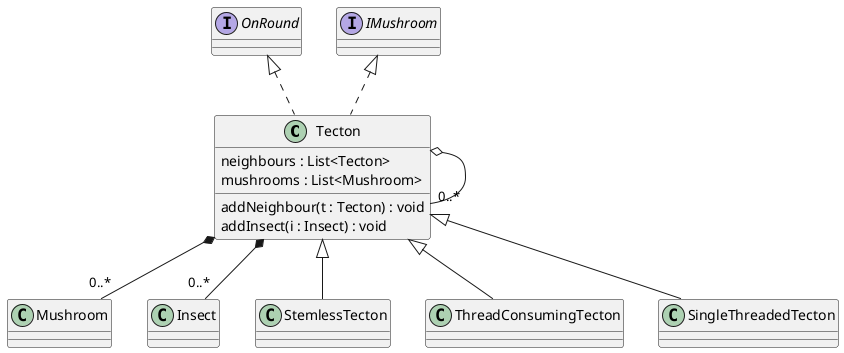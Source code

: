 @startuml tecton

Tecton *-- "0..*" Mushroom
Tecton *-- "0..*" Insect
Tecton o-- "0..*" Tecton
class Tecton implements OnRound, IMushroom{
    neighbours : List<Tecton>
    mushrooms : List<Mushroom>
    addNeighbour(t : Tecton) : void
    addInsect(i : Insect) : void
}

class StemlessTecton extends Tecton {}
class ThreadConsumingTecton extends Tecton {}
class SingleThreadedTecton extends Tecton {}
@enduml